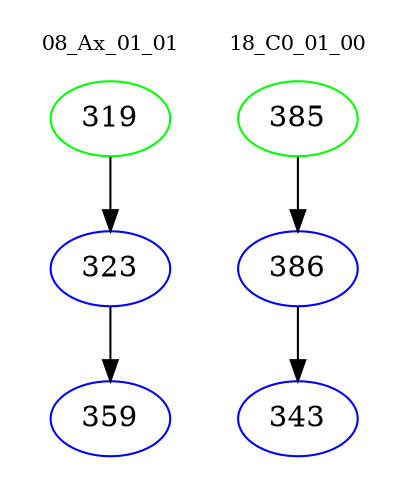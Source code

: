 digraph{
subgraph cluster_0 {
color = white
label = "08_Ax_01_01";
fontsize=10;
T0_319 [label="319", color="green"]
T0_319 -> T0_323 [color="black"]
T0_323 [label="323", color="blue"]
T0_323 -> T0_359 [color="black"]
T0_359 [label="359", color="blue"]
}
subgraph cluster_1 {
color = white
label = "18_C0_01_00";
fontsize=10;
T1_385 [label="385", color="green"]
T1_385 -> T1_386 [color="black"]
T1_386 [label="386", color="blue"]
T1_386 -> T1_343 [color="black"]
T1_343 [label="343", color="blue"]
}
}
